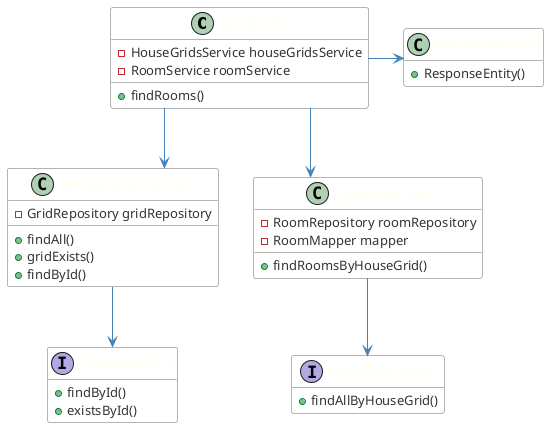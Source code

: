 @startuml


skinparam linetype ortho
hide empty members

skinparam class {
	ArrowColor SteelBlue
	BorderColor Dimgray
	HeaderBackgroundColor SteelBlue
	BackgroundColor White
	FontName Calibri bold
	AttributeFontColor #333
	AttributeFontName Calibri
	AttributeFontSize 13
	FontColor Ivory
	FontSize 15
}


hide empty members



class GridCTRL{

-HouseGridsService houseGridsService
-RoomService roomService


+findRooms()

}

class HouseGridsService{

- GridRepository gridRepository

+findAll()
+gridExists()
+findById()

}

Interface GridRepository {

+findById()
+existsById()

}

class RoomService{

-RoomRepository roomRepository
-RoomMapper mapper

+findRoomsByHouseGrid()


}

Interface RoomRepository{

+findAllByHouseGrid()

}

class ResponseEntity{

+ResponseEntity()
}






GridCTRL --> HouseGridsService

GridCTRL --> RoomService

HouseGridsService --> GridRepository

RoomService --> RoomRepository

GridCTRL -> ResponseEntity



@enduml